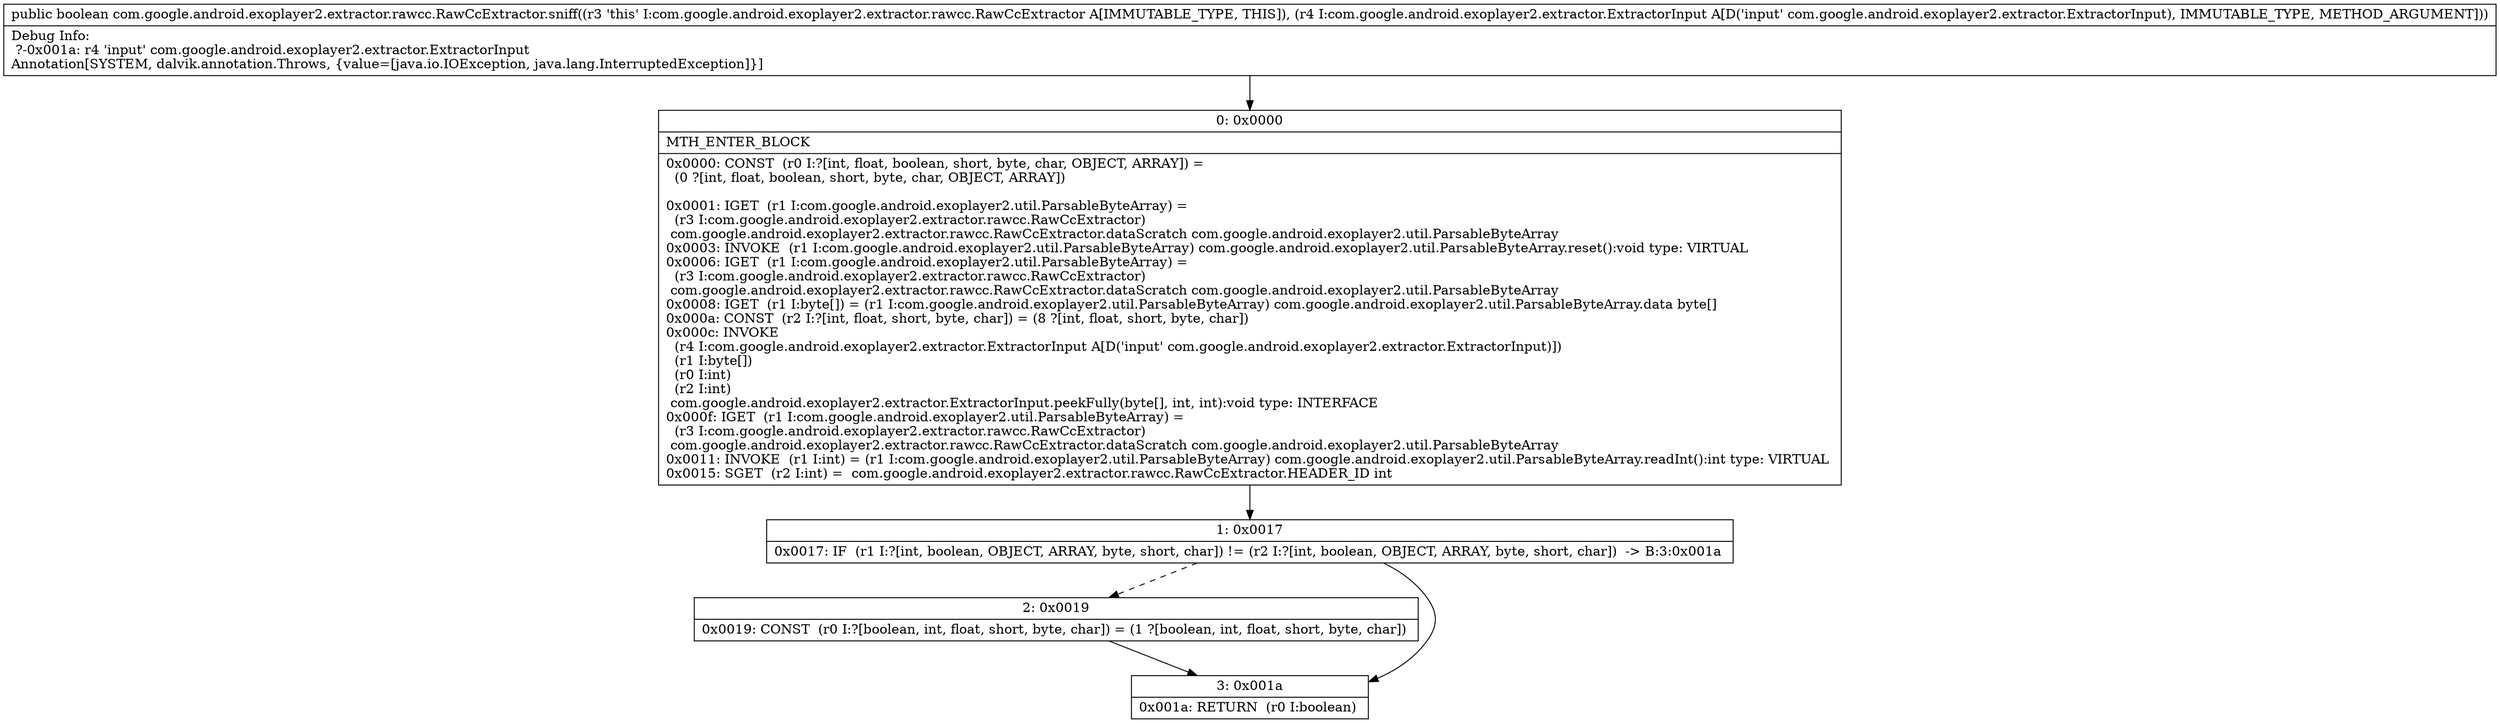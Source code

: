 digraph "CFG forcom.google.android.exoplayer2.extractor.rawcc.RawCcExtractor.sniff(Lcom\/google\/android\/exoplayer2\/extractor\/ExtractorInput;)Z" {
Node_0 [shape=record,label="{0\:\ 0x0000|MTH_ENTER_BLOCK\l|0x0000: CONST  (r0 I:?[int, float, boolean, short, byte, char, OBJECT, ARRAY]) = \l  (0 ?[int, float, boolean, short, byte, char, OBJECT, ARRAY])\l \l0x0001: IGET  (r1 I:com.google.android.exoplayer2.util.ParsableByteArray) = \l  (r3 I:com.google.android.exoplayer2.extractor.rawcc.RawCcExtractor)\l com.google.android.exoplayer2.extractor.rawcc.RawCcExtractor.dataScratch com.google.android.exoplayer2.util.ParsableByteArray \l0x0003: INVOKE  (r1 I:com.google.android.exoplayer2.util.ParsableByteArray) com.google.android.exoplayer2.util.ParsableByteArray.reset():void type: VIRTUAL \l0x0006: IGET  (r1 I:com.google.android.exoplayer2.util.ParsableByteArray) = \l  (r3 I:com.google.android.exoplayer2.extractor.rawcc.RawCcExtractor)\l com.google.android.exoplayer2.extractor.rawcc.RawCcExtractor.dataScratch com.google.android.exoplayer2.util.ParsableByteArray \l0x0008: IGET  (r1 I:byte[]) = (r1 I:com.google.android.exoplayer2.util.ParsableByteArray) com.google.android.exoplayer2.util.ParsableByteArray.data byte[] \l0x000a: CONST  (r2 I:?[int, float, short, byte, char]) = (8 ?[int, float, short, byte, char]) \l0x000c: INVOKE  \l  (r4 I:com.google.android.exoplayer2.extractor.ExtractorInput A[D('input' com.google.android.exoplayer2.extractor.ExtractorInput)])\l  (r1 I:byte[])\l  (r0 I:int)\l  (r2 I:int)\l com.google.android.exoplayer2.extractor.ExtractorInput.peekFully(byte[], int, int):void type: INTERFACE \l0x000f: IGET  (r1 I:com.google.android.exoplayer2.util.ParsableByteArray) = \l  (r3 I:com.google.android.exoplayer2.extractor.rawcc.RawCcExtractor)\l com.google.android.exoplayer2.extractor.rawcc.RawCcExtractor.dataScratch com.google.android.exoplayer2.util.ParsableByteArray \l0x0011: INVOKE  (r1 I:int) = (r1 I:com.google.android.exoplayer2.util.ParsableByteArray) com.google.android.exoplayer2.util.ParsableByteArray.readInt():int type: VIRTUAL \l0x0015: SGET  (r2 I:int) =  com.google.android.exoplayer2.extractor.rawcc.RawCcExtractor.HEADER_ID int \l}"];
Node_1 [shape=record,label="{1\:\ 0x0017|0x0017: IF  (r1 I:?[int, boolean, OBJECT, ARRAY, byte, short, char]) != (r2 I:?[int, boolean, OBJECT, ARRAY, byte, short, char])  \-\> B:3:0x001a \l}"];
Node_2 [shape=record,label="{2\:\ 0x0019|0x0019: CONST  (r0 I:?[boolean, int, float, short, byte, char]) = (1 ?[boolean, int, float, short, byte, char]) \l}"];
Node_3 [shape=record,label="{3\:\ 0x001a|0x001a: RETURN  (r0 I:boolean) \l}"];
MethodNode[shape=record,label="{public boolean com.google.android.exoplayer2.extractor.rawcc.RawCcExtractor.sniff((r3 'this' I:com.google.android.exoplayer2.extractor.rawcc.RawCcExtractor A[IMMUTABLE_TYPE, THIS]), (r4 I:com.google.android.exoplayer2.extractor.ExtractorInput A[D('input' com.google.android.exoplayer2.extractor.ExtractorInput), IMMUTABLE_TYPE, METHOD_ARGUMENT]))  | Debug Info:\l  ?\-0x001a: r4 'input' com.google.android.exoplayer2.extractor.ExtractorInput\lAnnotation[SYSTEM, dalvik.annotation.Throws, \{value=[java.io.IOException, java.lang.InterruptedException]\}]\l}"];
MethodNode -> Node_0;
Node_0 -> Node_1;
Node_1 -> Node_2[style=dashed];
Node_1 -> Node_3;
Node_2 -> Node_3;
}

